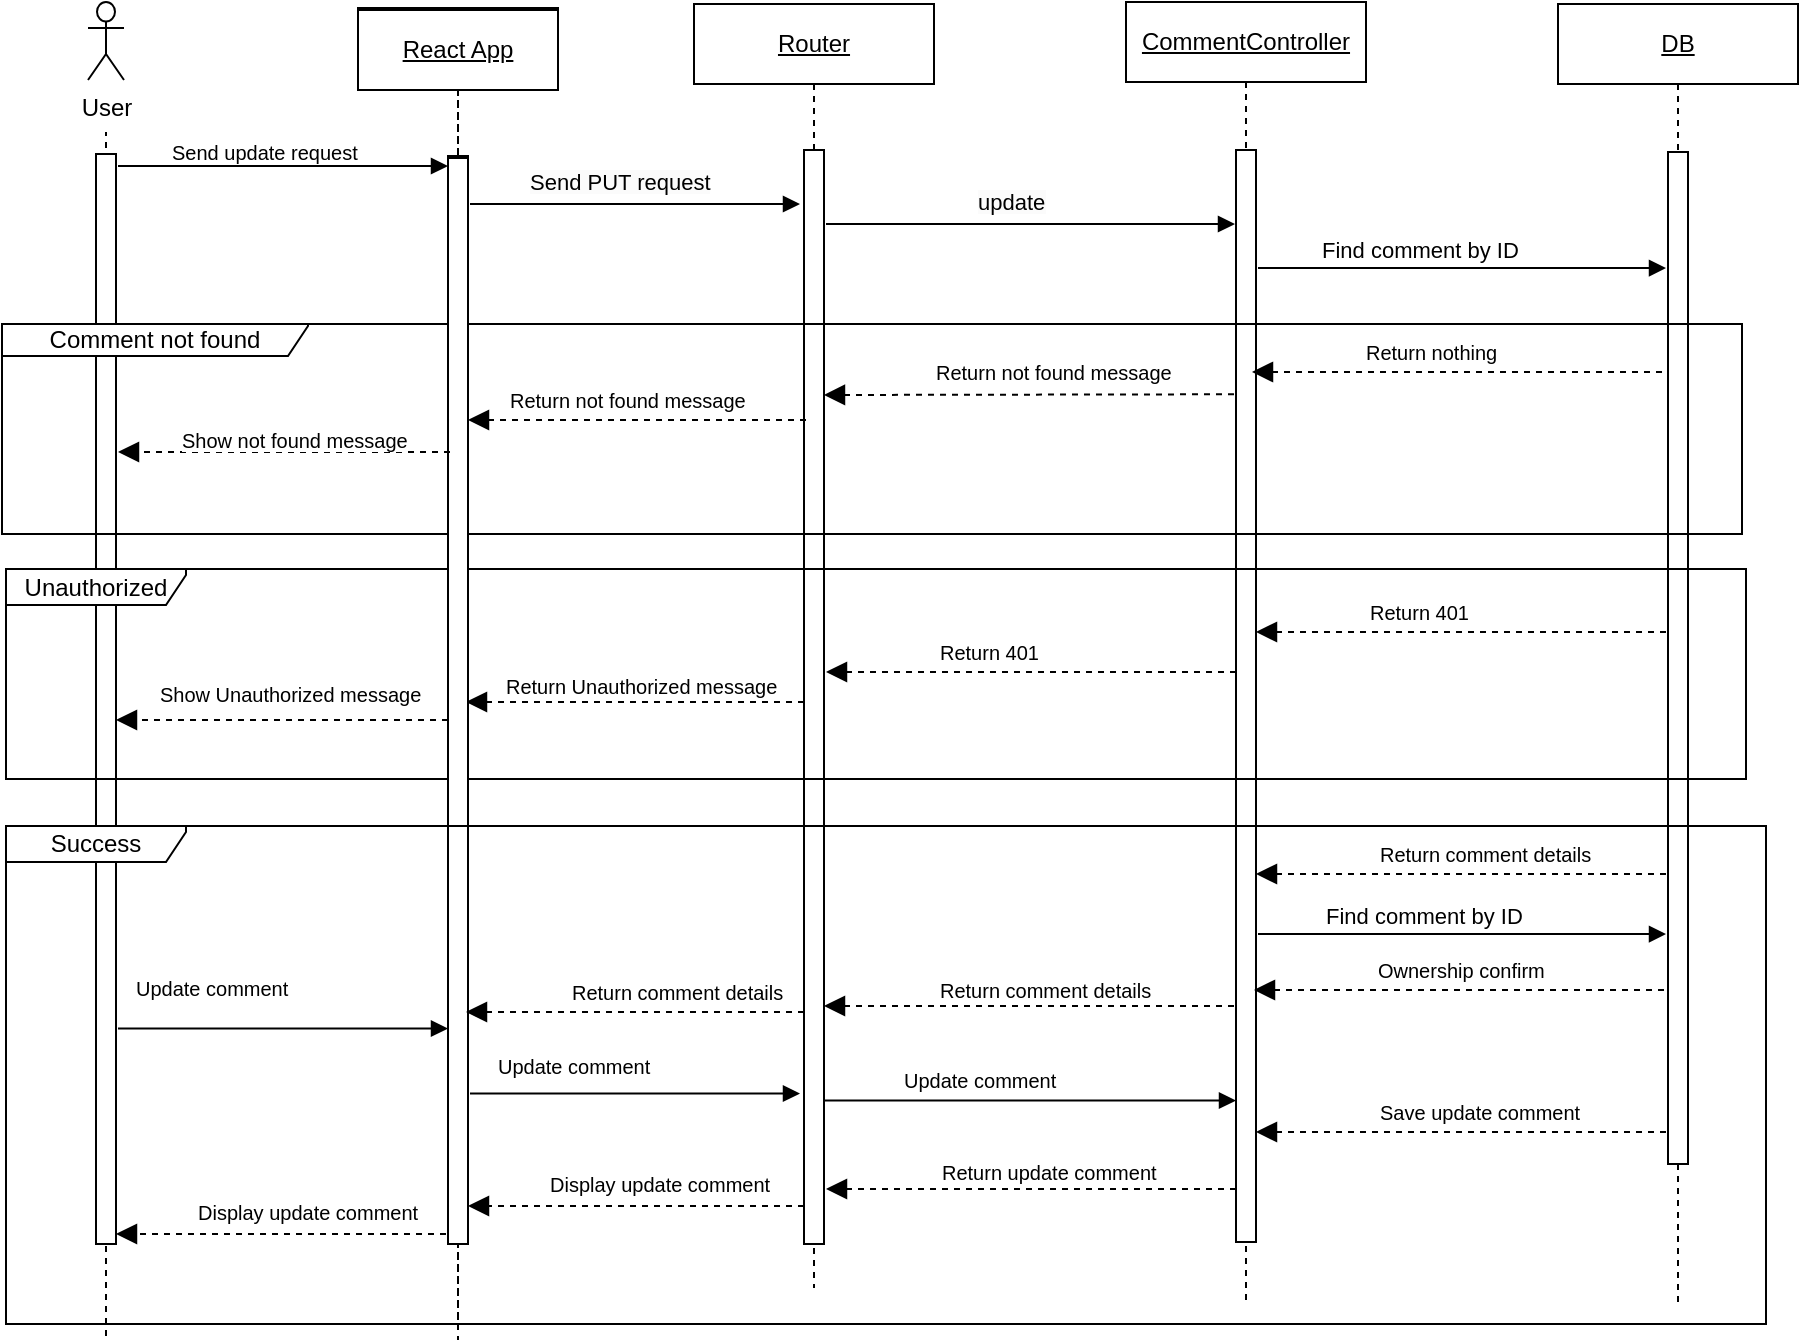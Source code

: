 <mxfile version="24.6.4" type="device">
  <diagram name="Page-1" id="2YBvvXClWsGukQMizWep">
    <mxGraphModel dx="1941" dy="688" grid="1" gridSize="10" guides="1" tooltips="1" connect="1" arrows="1" fold="1" page="1" pageScale="1" pageWidth="850" pageHeight="1100" math="0" shadow="0">
      <root>
        <mxCell id="0" />
        <mxCell id="1" parent="0" />
        <mxCell id="a_od3oIlMT-gAfjc796Y-1" value="" style="group" vertex="1" connectable="0" parent="1">
          <mxGeometry x="-599" y="49" width="18" height="474" as="geometry" />
        </mxCell>
        <mxCell id="a_od3oIlMT-gAfjc796Y-2" value="" style="endArrow=none;dashed=1;html=1;rounded=0;" edge="1" parent="a_od3oIlMT-gAfjc796Y-1">
          <mxGeometry width="50" height="50" relative="1" as="geometry">
            <mxPoint x="9" y="667" as="sourcePoint" />
            <mxPoint x="9" y="65" as="targetPoint" />
          </mxGeometry>
        </mxCell>
        <mxCell id="a_od3oIlMT-gAfjc796Y-3" value="User" style="shape=umlActor;verticalLabelPosition=bottom;verticalAlign=top;html=1;outlineConnect=0;" vertex="1" parent="a_od3oIlMT-gAfjc796Y-1">
          <mxGeometry width="18" height="39" as="geometry" />
        </mxCell>
        <mxCell id="rkL_ggENawP8vmdbbOm3-4" value="CommentController" style="shape=umlLifeline;perimeter=lifelinePerimeter;whiteSpace=wrap;html=1;container=0;dropTarget=0;collapsible=0;recursiveResize=0;outlineConnect=0;portConstraint=eastwest;newEdgeStyle={&quot;edgeStyle&quot;:&quot;elbowEdgeStyle&quot;,&quot;elbow&quot;:&quot;vertical&quot;,&quot;curved&quot;:0,&quot;rounded&quot;:0};fontStyle=4" parent="1" vertex="1">
          <mxGeometry x="-80" y="49" width="120" height="651" as="geometry" />
        </mxCell>
        <mxCell id="rkL_ggENawP8vmdbbOm3-5" value="" style="html=1;points=[];perimeter=orthogonalPerimeter;outlineConnect=0;targetShapes=umlLifeline;portConstraint=eastwest;newEdgeStyle={&quot;edgeStyle&quot;:&quot;elbowEdgeStyle&quot;,&quot;elbow&quot;:&quot;vertical&quot;,&quot;curved&quot;:0,&quot;rounded&quot;:0};fontStyle=4" parent="rkL_ggENawP8vmdbbOm3-4" vertex="1">
          <mxGeometry x="55" y="74" width="10" height="546" as="geometry" />
        </mxCell>
        <mxCell id="rkL_ggENawP8vmdbbOm3-6" value="Router" style="shape=umlLifeline;perimeter=lifelinePerimeter;whiteSpace=wrap;html=1;container=0;dropTarget=0;collapsible=0;recursiveResize=0;outlineConnect=0;portConstraint=eastwest;newEdgeStyle={&quot;edgeStyle&quot;:&quot;elbowEdgeStyle&quot;,&quot;elbow&quot;:&quot;vertical&quot;,&quot;curved&quot;:0,&quot;rounded&quot;:0};fontStyle=4;size=40;" parent="1" vertex="1">
          <mxGeometry x="-296" y="50" width="120" height="642" as="geometry" />
        </mxCell>
        <mxCell id="rkL_ggENawP8vmdbbOm3-7" value="" style="html=1;points=[];perimeter=orthogonalPerimeter;outlineConnect=0;targetShapes=umlLifeline;portConstraint=eastwest;newEdgeStyle={&quot;edgeStyle&quot;:&quot;elbowEdgeStyle&quot;,&quot;elbow&quot;:&quot;vertical&quot;,&quot;curved&quot;:0,&quot;rounded&quot;:0};fontStyle=4" parent="rkL_ggENawP8vmdbbOm3-6" vertex="1">
          <mxGeometry x="55" y="73" width="10" height="547" as="geometry" />
        </mxCell>
        <mxCell id="rkL_ggENawP8vmdbbOm3-8" value="DB" style="shape=umlLifeline;perimeter=lifelinePerimeter;whiteSpace=wrap;html=1;container=0;dropTarget=0;collapsible=0;recursiveResize=0;outlineConnect=0;portConstraint=eastwest;newEdgeStyle={&quot;edgeStyle&quot;:&quot;elbowEdgeStyle&quot;,&quot;elbow&quot;:&quot;vertical&quot;,&quot;curved&quot;:0,&quot;rounded&quot;:0};fontStyle=4" parent="1" vertex="1">
          <mxGeometry x="136" y="50" width="120" height="650" as="geometry" />
        </mxCell>
        <mxCell id="rkL_ggENawP8vmdbbOm3-9" value="" style="html=1;points=[];perimeter=orthogonalPerimeter;outlineConnect=0;targetShapes=umlLifeline;portConstraint=eastwest;newEdgeStyle={&quot;edgeStyle&quot;:&quot;elbowEdgeStyle&quot;,&quot;elbow&quot;:&quot;vertical&quot;,&quot;curved&quot;:0,&quot;rounded&quot;:0};fontStyle=4" parent="rkL_ggENawP8vmdbbOm3-8" vertex="1">
          <mxGeometry x="55" y="74" width="10" height="506" as="geometry" />
        </mxCell>
        <mxCell id="rkL_ggENawP8vmdbbOm3-10" value="React App" style="shape=umlLifeline;perimeter=lifelinePerimeter;whiteSpace=wrap;html=1;container=0;dropTarget=0;collapsible=0;recursiveResize=0;outlineConnect=0;portConstraint=eastwest;newEdgeStyle={&quot;edgeStyle&quot;:&quot;elbowEdgeStyle&quot;,&quot;elbow&quot;:&quot;vertical&quot;,&quot;curved&quot;:0,&quot;rounded&quot;:0};fontStyle=4;size=40;" parent="1" vertex="1">
          <mxGeometry x="-464" y="52" width="100" height="666" as="geometry" />
        </mxCell>
        <mxCell id="rkL_ggENawP8vmdbbOm3-11" value="&lt;span style=&quot;color: rgba(0, 0, 0, 0); font-family: monospace; font-size: 0px; text-align: start;&quot;&gt;%3CmxGraphModel%3E%3Croot%3E%3CmxCell%20id%3D%220%22%2F%3E%3CmxCell%20id%3D%221%22%20parent%3D%220%22%2F%3E%3CmxCell%20id%3D%222%22%20value%3D%22%22%20style%3D%22html%3D1%3Bpoints%3D%5B%5D%3Bperimeter%3DorthogonalPerimeter%3BoutlineConnect%3D0%3BtargetShapes%3DumlLifeline%3BportConstraint%3Deastwest%3BnewEdgeStyle%3D%7B%26quot%3BedgeStyle%26quot%3B%3A%26quot%3BelbowEdgeStyle%26quot%3B%2C%26quot%3Belbow%26quot%3B%3A%26quot%3Bvertical%26quot%3B%2C%26quot%3Bcurved%26quot%3B%3A0%2C%26quot%3Brounded%26quot%3B%3A0%7D%3BfontStyle%3D4%3Bcontainer%3D0%3B%22%20vertex%3D%221%22%20parent%3D%221%22%3E%3CmxGeometry%20x%3D%22-419%22%20y%3D%22123%22%20width%3D%2210%22%20height%3D%22356%22%20as%3D%22geometry%22%2F%3E%3C%2FmxCell%3E%3CmxCell%20id%3D%223%22%20value%3D%22%22%20style%3D%22html%3D1%3BverticalAlign%3Dbottom%3BendArrow%3Dblock%3Bdashed%3D1%3BendSize%3D8%3BedgeStyle%3DelbowEdgeStyle%3Belbow%3Dvertical%3Bcurved%3D0%3Brounded%3D0%3BendFill%3D1%3BfontStyle%3D4%3B%22%20edge%3D%221%22%20target%3D%222%22%20parent%3D%221%22%3E%3CmxGeometry%20x%3D%22-0.095%22%20relative%3D%221%22%20as%3D%22geometry%22%3E%3CmxPoint%20x%3D%22-445%22%20y%3D%22254.27%22%20as%3D%22targetPoint%22%2F%3E%3CArray%20as%3D%22points%22%2F%3E%3CmxPoint%20x%3D%22-240%22%20y%3D%22254%22%20as%3D%22sourcePoint%22%2F%3E%3CmxPoint%20as%3D%22offset%22%2F%3E%3C%2FmxGeometry%3E%3C%2FmxCell%3E%3C%2Froot%3E%3C%2FmxGraphModel%3E&lt;/span&gt;" style="html=1;points=[];perimeter=orthogonalPerimeter;outlineConnect=0;targetShapes=umlLifeline;portConstraint=eastwest;newEdgeStyle={&quot;edgeStyle&quot;:&quot;elbowEdgeStyle&quot;,&quot;elbow&quot;:&quot;vertical&quot;,&quot;curved&quot;:0,&quot;rounded&quot;:0};fontStyle=4;container=0;" parent="1" vertex="1">
          <mxGeometry x="-419" y="126" width="10" height="356" as="geometry" />
        </mxCell>
        <mxCell id="rkL_ggENawP8vmdbbOm3-12" value="" style="html=1;verticalAlign=bottom;endArrow=block;edgeStyle=elbowEdgeStyle;elbow=horizontal;curved=0;rounded=0;fontStyle=4" parent="1" edge="1">
          <mxGeometry relative="1" as="geometry">
            <mxPoint x="-584" y="131" as="sourcePoint" />
            <Array as="points">
              <mxPoint x="-471.5" y="131" />
            </Array>
            <mxPoint x="-419" y="131" as="targetPoint" />
            <mxPoint as="offset" />
          </mxGeometry>
        </mxCell>
        <mxCell id="rkL_ggENawP8vmdbbOm3-13" value="" style="html=1;points=[];perimeter=orthogonalPerimeter;outlineConnect=0;targetShapes=umlLifeline;portConstraint=eastwest;newEdgeStyle={&quot;edgeStyle&quot;:&quot;elbowEdgeStyle&quot;,&quot;elbow&quot;:&quot;vertical&quot;,&quot;curved&quot;:0,&quot;rounded&quot;:0};fontStyle=4;container=0;" parent="1" vertex="1">
          <mxGeometry x="-595" y="125" width="10" height="545" as="geometry" />
        </mxCell>
        <mxCell id="rkL_ggENawP8vmdbbOm3-14" value="&lt;span style=&quot;color: rgb(0, 0, 0); font-family: Helvetica; font-size: 10px; font-style: normal; font-variant-ligatures: normal; font-variant-caps: normal; font-weight: 400; letter-spacing: normal; orphans: 2; text-align: center; text-indent: 0px; text-transform: none; widows: 2; word-spacing: 0px; -webkit-text-stroke-width: 0px; white-space: nowrap; background-color: rgb(255, 255, 255); text-decoration-thickness: initial; text-decoration-style: initial; text-decoration-color: initial; display: inline !important; float: none;&quot;&gt;Send update request&lt;/span&gt;" style="text;whiteSpace=wrap;html=1;" parent="1" vertex="1">
          <mxGeometry x="-559" y="110" width="150" height="40" as="geometry" />
        </mxCell>
        <mxCell id="rkL_ggENawP8vmdbbOm3-15" value="" style="group" parent="1" vertex="1" connectable="0">
          <mxGeometry x="-408" y="125" width="165" height="40" as="geometry" />
        </mxCell>
        <mxCell id="rkL_ggENawP8vmdbbOm3-16" value="" style="html=1;verticalAlign=bottom;endArrow=block;edgeStyle=elbowEdgeStyle;elbow=horizontal;curved=0;rounded=0;fontStyle=4" parent="rkL_ggENawP8vmdbbOm3-15" edge="1">
          <mxGeometry relative="1" as="geometry">
            <mxPoint y="25" as="sourcePoint" />
            <Array as="points">
              <mxPoint x="154" y="27" />
            </Array>
            <mxPoint x="165" y="25" as="targetPoint" />
            <mxPoint as="offset" />
          </mxGeometry>
        </mxCell>
        <mxCell id="rkL_ggENawP8vmdbbOm3-17" value="&lt;span style=&quot;color: rgb(0, 0, 0); font-family: Helvetica; font-size: 11px; font-style: normal; font-variant-ligatures: normal; font-variant-caps: normal; font-weight: 400; letter-spacing: normal; orphans: 2; text-align: left; text-indent: 0px; text-transform: none; widows: 2; word-spacing: 0px; -webkit-text-stroke-width: 0px; white-space: normal; background-color: rgb(251, 251, 251); text-decoration-thickness: initial; text-decoration-style: initial; text-decoration-color: initial; display: inline !important; float: none;&quot;&gt;Send PUT request&lt;/span&gt;" style="text;whiteSpace=wrap;html=1;" parent="rkL_ggENawP8vmdbbOm3-15" vertex="1">
          <mxGeometry x="28" width="130" height="40" as="geometry" />
        </mxCell>
        <mxCell id="rkL_ggENawP8vmdbbOm3-18" value="" style="group" parent="1" vertex="1" connectable="0">
          <mxGeometry x="-230" y="135" width="165" height="40" as="geometry" />
        </mxCell>
        <mxCell id="rkL_ggENawP8vmdbbOm3-19" value="" style="html=1;verticalAlign=bottom;endArrow=block;edgeStyle=elbowEdgeStyle;elbow=horizontal;curved=0;rounded=0;fontStyle=4" parent="rkL_ggENawP8vmdbbOm3-18" edge="1">
          <mxGeometry relative="1" as="geometry">
            <mxPoint y="25" as="sourcePoint" />
            <Array as="points">
              <mxPoint x="149" y="27" />
            </Array>
            <mxPoint x="204.5" y="25" as="targetPoint" />
            <mxPoint as="offset" />
          </mxGeometry>
        </mxCell>
        <mxCell id="rkL_ggENawP8vmdbbOm3-20" value="&lt;span style=&quot;color: rgb(0, 0, 0); font-family: Helvetica; font-size: 11px; font-style: normal; font-variant-ligatures: normal; font-variant-caps: normal; font-weight: 400; letter-spacing: normal; orphans: 2; text-align: left; text-indent: 0px; text-transform: none; widows: 2; word-spacing: 0px; -webkit-text-stroke-width: 0px; white-space: normal; background-color: rgb(251, 251, 251); text-decoration-thickness: initial; text-decoration-style: initial; text-decoration-color: initial; display: inline !important; float: none;&quot;&gt;update&lt;/span&gt;" style="text;whiteSpace=wrap;html=1;" parent="rkL_ggENawP8vmdbbOm3-18" vertex="1">
          <mxGeometry x="74" width="32" height="40" as="geometry" />
        </mxCell>
        <mxCell id="rkL_ggENawP8vmdbbOm3-21" value="" style="html=1;verticalAlign=bottom;endArrow=block;edgeStyle=elbowEdgeStyle;elbow=horizontal;curved=0;rounded=0;fontStyle=4;entryX=0.5;entryY=0.093;entryDx=0;entryDy=0;entryPerimeter=0;" parent="1" edge="1">
          <mxGeometry relative="1" as="geometry">
            <mxPoint x="-14" y="182" as="sourcePoint" />
            <Array as="points">
              <mxPoint x="134" y="184" />
            </Array>
            <mxPoint x="190" y="182.014" as="targetPoint" />
            <mxPoint as="offset" />
          </mxGeometry>
        </mxCell>
        <mxCell id="rkL_ggENawP8vmdbbOm3-22" value="Find comment by ID" style="text;whiteSpace=wrap;html=1;fontSize=11;" parent="1" vertex="1">
          <mxGeometry x="16" y="160" width="152" height="40" as="geometry" />
        </mxCell>
        <mxCell id="rkL_ggENawP8vmdbbOm3-23" value="" style="group" parent="1" vertex="1" connectable="0">
          <mxGeometry x="-17" y="210.004" width="176.005" height="36" as="geometry" />
        </mxCell>
        <mxCell id="rkL_ggENawP8vmdbbOm3-24" value="" style="html=1;verticalAlign=bottom;endArrow=block;dashed=1;endSize=8;edgeStyle=elbowEdgeStyle;elbow=vertical;curved=0;rounded=0;endFill=1;fontStyle=4;" parent="rkL_ggENawP8vmdbbOm3-23" edge="1">
          <mxGeometry x="-0.095" relative="1" as="geometry">
            <mxPoint y="24.266" as="targetPoint" />
            <Array as="points" />
            <mxPoint x="205" y="23.996" as="sourcePoint" />
            <mxPoint as="offset" />
          </mxGeometry>
        </mxCell>
        <mxCell id="rkL_ggENawP8vmdbbOm3-25" value="&lt;span style=&quot;color: rgb(0, 0, 0); font-family: Helvetica; font-size: 10px; font-style: normal; font-variant-ligatures: normal; font-variant-caps: normal; font-weight: 400; letter-spacing: normal; orphans: 2; text-align: center; text-indent: 0px; text-transform: none; widows: 2; word-spacing: 0px; -webkit-text-stroke-width: 0px; white-space: nowrap; background-color: rgb(255, 255, 255); text-decoration-thickness: initial; text-decoration-style: initial; text-decoration-color: initial; display: inline !important; float: none;&quot;&gt;Return nothing&lt;/span&gt;" style="text;whiteSpace=wrap;html=1;container=0;" parent="rkL_ggENawP8vmdbbOm3-23" vertex="1">
          <mxGeometry x="55.005" width="121" height="36" as="geometry" />
        </mxCell>
        <mxCell id="rkL_ggENawP8vmdbbOm3-26" value="&lt;font style=&quot;font-size: 12px;&quot;&gt;Comment not found&lt;/font&gt;" style="shape=umlFrame;whiteSpace=wrap;html=1;pointerEvents=0;width=153;height=16;" parent="1" vertex="1">
          <mxGeometry x="-642" y="210" width="870" height="105" as="geometry" />
        </mxCell>
        <mxCell id="rkL_ggENawP8vmdbbOm3-27" value="&lt;span style=&quot;color: rgb(0, 0, 0); font-family: Helvetica; font-size: 10px; font-style: normal; font-variant-ligatures: normal; font-variant-caps: normal; font-weight: 400; letter-spacing: normal; orphans: 2; text-align: center; text-indent: 0px; text-transform: none; widows: 2; word-spacing: 0px; -webkit-text-stroke-width: 0px; white-space: nowrap; background-color: rgb(255, 255, 255); text-decoration-thickness: initial; text-decoration-style: initial; text-decoration-color: initial; display: inline !important; float: none;&quot;&gt;Return not found message&lt;/span&gt;" style="text;whiteSpace=wrap;html=1;container=0;" parent="1" vertex="1">
          <mxGeometry x="-176.995" y="220.004" width="121" height="36" as="geometry" />
        </mxCell>
        <mxCell id="rkL_ggENawP8vmdbbOm3-28" value="" style="html=1;verticalAlign=bottom;endArrow=block;dashed=1;endSize=8;edgeStyle=elbowEdgeStyle;elbow=vertical;curved=0;rounded=0;endFill=1;fontStyle=4;" parent="1" edge="1">
          <mxGeometry x="-0.095" relative="1" as="geometry">
            <mxPoint x="-231" y="245.41" as="targetPoint" />
            <Array as="points" />
            <mxPoint x="-26" y="245.14" as="sourcePoint" />
            <mxPoint as="offset" />
          </mxGeometry>
        </mxCell>
        <mxCell id="rkL_ggENawP8vmdbbOm3-29" value="&lt;font style=&quot;font-size: 12px;&quot;&gt;Unauthorized&lt;/font&gt;" style="shape=umlFrame;whiteSpace=wrap;html=1;pointerEvents=0;width=90;height=18;" parent="1" vertex="1">
          <mxGeometry x="-640" y="332.5" width="870" height="105" as="geometry" />
        </mxCell>
        <mxCell id="rkL_ggENawP8vmdbbOm3-30" value="" style="group" parent="1" vertex="1" connectable="0">
          <mxGeometry x="-15" y="340.004" width="176.005" height="36" as="geometry" />
        </mxCell>
        <mxCell id="rkL_ggENawP8vmdbbOm3-31" value="" style="html=1;verticalAlign=bottom;endArrow=block;dashed=1;endSize=8;edgeStyle=elbowEdgeStyle;elbow=vertical;curved=0;rounded=0;endFill=1;fontStyle=4;" parent="rkL_ggENawP8vmdbbOm3-30" edge="1">
          <mxGeometry x="-0.095" relative="1" as="geometry">
            <mxPoint y="24.266" as="targetPoint" />
            <Array as="points" />
            <mxPoint x="205" y="23.996" as="sourcePoint" />
            <mxPoint as="offset" />
          </mxGeometry>
        </mxCell>
        <mxCell id="rkL_ggENawP8vmdbbOm3-32" value="&lt;span style=&quot;color: rgb(0, 0, 0); font-family: Helvetica; font-size: 10px; font-style: normal; font-variant-ligatures: normal; font-variant-caps: normal; font-weight: 400; letter-spacing: normal; orphans: 2; text-align: center; text-indent: 0px; text-transform: none; widows: 2; word-spacing: 0px; -webkit-text-stroke-width: 0px; white-space: nowrap; background-color: rgb(255, 255, 255); text-decoration-thickness: initial; text-decoration-style: initial; text-decoration-color: initial; display: inline !important; float: none;&quot;&gt;Return 401&lt;/span&gt;" style="text;whiteSpace=wrap;html=1;container=0;" parent="rkL_ggENawP8vmdbbOm3-30" vertex="1">
          <mxGeometry x="55.005" width="121" height="36" as="geometry" />
        </mxCell>
        <mxCell id="rkL_ggENawP8vmdbbOm3-33" value="" style="group" parent="1" vertex="1" connectable="0">
          <mxGeometry x="-230" y="360.004" width="176.005" height="36" as="geometry" />
        </mxCell>
        <mxCell id="rkL_ggENawP8vmdbbOm3-34" value="" style="html=1;verticalAlign=bottom;endArrow=block;dashed=1;endSize=8;edgeStyle=elbowEdgeStyle;elbow=vertical;curved=0;rounded=0;endFill=1;fontStyle=4;" parent="rkL_ggENawP8vmdbbOm3-33" edge="1">
          <mxGeometry x="-0.095" relative="1" as="geometry">
            <mxPoint y="24.266" as="targetPoint" />
            <Array as="points" />
            <mxPoint x="205" y="23.996" as="sourcePoint" />
            <mxPoint as="offset" />
          </mxGeometry>
        </mxCell>
        <mxCell id="rkL_ggENawP8vmdbbOm3-35" value="&lt;span style=&quot;color: rgb(0, 0, 0); font-family: Helvetica; font-size: 10px; font-style: normal; font-variant-ligatures: normal; font-variant-caps: normal; font-weight: 400; letter-spacing: normal; orphans: 2; text-align: center; text-indent: 0px; text-transform: none; widows: 2; word-spacing: 0px; -webkit-text-stroke-width: 0px; white-space: nowrap; background-color: rgb(255, 255, 255); text-decoration-thickness: initial; text-decoration-style: initial; text-decoration-color: initial; display: inline !important; float: none;&quot;&gt;Return 401&lt;/span&gt;" style="text;whiteSpace=wrap;html=1;container=0;" parent="rkL_ggENawP8vmdbbOm3-33" vertex="1">
          <mxGeometry x="55.005" width="121" height="36" as="geometry" />
        </mxCell>
        <mxCell id="rkL_ggENawP8vmdbbOm3-36" value="" style="html=1;verticalAlign=bottom;endArrow=block;dashed=1;endSize=8;edgeStyle=elbowEdgeStyle;elbow=vertical;curved=0;rounded=0;endFill=1;fontStyle=4;" parent="1" edge="1">
          <mxGeometry x="-0.095" relative="1" as="geometry">
            <mxPoint x="-410" y="399" as="targetPoint" />
            <Array as="points" />
            <mxPoint x="-241" y="399" as="sourcePoint" />
            <mxPoint as="offset" />
          </mxGeometry>
        </mxCell>
        <mxCell id="rkL_ggENawP8vmdbbOm3-37" value="" style="html=1;verticalAlign=bottom;endArrow=block;dashed=1;endSize=8;edgeStyle=elbowEdgeStyle;elbow=vertical;curved=0;rounded=0;endFill=1;fontStyle=4;exitX=1;exitY=0.75;exitDx=0;exitDy=0;" parent="1" source="rkL_ggENawP8vmdbbOm3-50" target="rkL_ggENawP8vmdbbOm3-13" edge="1">
          <mxGeometry x="-0.095" relative="1" as="geometry">
            <mxPoint x="-584" y="404.27" as="targetPoint" />
            <Array as="points" />
            <mxPoint x="-528.995" y="404.5" as="sourcePoint" />
            <mxPoint as="offset" />
          </mxGeometry>
        </mxCell>
        <mxCell id="rkL_ggENawP8vmdbbOm3-41" value="React App" style="shape=umlLifeline;perimeter=lifelinePerimeter;whiteSpace=wrap;html=1;container=0;dropTarget=0;collapsible=0;recursiveResize=0;outlineConnect=0;portConstraint=eastwest;newEdgeStyle={&quot;edgeStyle&quot;:&quot;elbowEdgeStyle&quot;,&quot;elbow&quot;:&quot;vertical&quot;,&quot;curved&quot;:0,&quot;rounded&quot;:0};fontStyle=4;size=40;" parent="1" vertex="1">
          <mxGeometry x="-464" y="53" width="100" height="657" as="geometry" />
        </mxCell>
        <mxCell id="rkL_ggENawP8vmdbbOm3-42" value="" style="html=1;points=[];perimeter=orthogonalPerimeter;outlineConnect=0;targetShapes=umlLifeline;portConstraint=eastwest;newEdgeStyle={&quot;edgeStyle&quot;:&quot;elbowEdgeStyle&quot;,&quot;elbow&quot;:&quot;vertical&quot;,&quot;curved&quot;:0,&quot;rounded&quot;:0};fontStyle=4;container=0;" parent="1" vertex="1">
          <mxGeometry x="-419" y="127" width="10" height="543" as="geometry" />
        </mxCell>
        <mxCell id="rkL_ggENawP8vmdbbOm3-44" value="" style="html=1;verticalAlign=bottom;endArrow=block;dashed=1;endSize=8;edgeStyle=elbowEdgeStyle;elbow=vertical;curved=0;rounded=0;endFill=1;fontStyle=4;" parent="1" target="rkL_ggENawP8vmdbbOm3-42" edge="1">
          <mxGeometry x="-0.095" relative="1" as="geometry">
            <mxPoint x="-445" y="258.27" as="targetPoint" />
            <Array as="points" />
            <mxPoint x="-240" y="258" as="sourcePoint" />
            <mxPoint as="offset" />
          </mxGeometry>
        </mxCell>
        <mxCell id="rkL_ggENawP8vmdbbOm3-45" value="&lt;span style=&quot;font-size: 10px; text-align: center; text-wrap: nowrap; background-color: rgb(255, 255, 255);&quot;&gt;Return not found message&lt;/span&gt;" style="text;whiteSpace=wrap;html=1;container=0;" parent="1" vertex="1">
          <mxGeometry x="-389.995" y="234.004" width="121" height="36" as="geometry" />
        </mxCell>
        <mxCell id="rkL_ggENawP8vmdbbOm3-46" value="" style="html=1;verticalAlign=bottom;endArrow=block;dashed=1;endSize=8;edgeStyle=elbowEdgeStyle;elbow=vertical;curved=0;rounded=0;endFill=1;fontStyle=4;" parent="1" edge="1">
          <mxGeometry x="-0.095" relative="1" as="geometry">
            <mxPoint x="-584" y="274" as="targetPoint" />
            <Array as="points" />
            <mxPoint x="-418" y="274" as="sourcePoint" />
            <mxPoint as="offset" />
          </mxGeometry>
        </mxCell>
        <mxCell id="rkL_ggENawP8vmdbbOm3-47" value="&lt;span style=&quot;color: rgb(0, 0, 0); font-family: Helvetica; font-size: 10px; font-style: normal; font-variant-ligatures: normal; font-variant-caps: normal; font-weight: 400; letter-spacing: normal; orphans: 2; text-align: center; text-indent: 0px; text-transform: none; widows: 2; word-spacing: 0px; -webkit-text-stroke-width: 0px; white-space: nowrap; background-color: rgb(255, 255, 255); text-decoration-thickness: initial; text-decoration-style: initial; text-decoration-color: initial; display: inline !important; float: none;&quot;&gt;Show not found message&lt;/span&gt;" style="text;whiteSpace=wrap;html=1;" parent="1" vertex="1">
          <mxGeometry x="-554" y="254" width="150" height="40" as="geometry" />
        </mxCell>
        <mxCell id="rkL_ggENawP8vmdbbOm3-48" value="&lt;span style=&quot;color: rgb(0, 0, 0); font-family: Helvetica; font-size: 10px; font-style: normal; font-variant-ligatures: normal; font-variant-caps: normal; font-weight: 400; letter-spacing: normal; orphans: 2; text-align: center; text-indent: 0px; text-transform: none; widows: 2; word-spacing: 0px; -webkit-text-stroke-width: 0px; white-space: nowrap; background-color: rgb(255, 255, 255); text-decoration-thickness: initial; text-decoration-style: initial; text-decoration-color: initial; display: inline !important; float: none;&quot;&gt;Return Unauthorized message&lt;/span&gt;" style="text;whiteSpace=wrap;html=1;" parent="1" vertex="1">
          <mxGeometry x="-392" y="377" width="80" height="40" as="geometry" />
        </mxCell>
        <mxCell id="rkL_ggENawP8vmdbbOm3-49" value="" style="group" parent="1" vertex="1" connectable="0">
          <mxGeometry x="-595" y="381.004" width="176.005" height="36" as="geometry" />
        </mxCell>
        <mxCell id="rkL_ggENawP8vmdbbOm3-50" value="&lt;span style=&quot;color: rgb(0, 0, 0); font-family: Helvetica; font-size: 10px; font-style: normal; font-variant-ligatures: normal; font-variant-caps: normal; font-weight: 400; letter-spacing: normal; orphans: 2; text-align: center; text-indent: 0px; text-transform: none; widows: 2; word-spacing: 0px; -webkit-text-stroke-width: 0px; white-space: nowrap; background-color: rgb(255, 255, 255); text-decoration-thickness: initial; text-decoration-style: initial; text-decoration-color: initial; display: inline !important; float: none;&quot;&gt;Show&amp;nbsp;&lt;/span&gt;&lt;span style=&quot;font-size: 10px; text-align: center; text-wrap: nowrap; background-color: rgb(255, 255, 255);&quot;&gt;Unauthorized message&lt;/span&gt;" style="text;whiteSpace=wrap;html=1;container=0;" parent="rkL_ggENawP8vmdbbOm3-49" vertex="1">
          <mxGeometry x="30" width="146" height="36" as="geometry" />
        </mxCell>
        <mxCell id="rkL_ggENawP8vmdbbOm3-51" value="Success" style="shape=umlFrame;whiteSpace=wrap;html=1;pointerEvents=0;width=90;height=18;" parent="1" vertex="1">
          <mxGeometry x="-640" y="461" width="880" height="249" as="geometry" />
        </mxCell>
        <mxCell id="rkL_ggENawP8vmdbbOm3-52" value="" style="group" parent="1" vertex="1" connectable="0">
          <mxGeometry x="-10" y="461.004" width="188" height="36" as="geometry" />
        </mxCell>
        <mxCell id="rkL_ggENawP8vmdbbOm3-53" value="" style="html=1;verticalAlign=bottom;endArrow=block;dashed=1;endSize=8;edgeStyle=elbowEdgeStyle;elbow=vertical;curved=0;rounded=0;endFill=1;fontStyle=4;" parent="rkL_ggENawP8vmdbbOm3-52" edge="1">
          <mxGeometry x="-0.095" relative="1" as="geometry">
            <mxPoint x="-5" y="24.266" as="targetPoint" />
            <Array as="points" />
            <mxPoint x="200" y="23.996" as="sourcePoint" />
            <mxPoint as="offset" />
          </mxGeometry>
        </mxCell>
        <mxCell id="rkL_ggENawP8vmdbbOm3-54" value="&lt;span style=&quot;font-size: 10px; text-align: center; text-wrap: nowrap; background-color: rgb(255, 255, 255);&quot;&gt;Return comment details&lt;/span&gt;" style="text;whiteSpace=wrap;html=1;container=0;" parent="rkL_ggENawP8vmdbbOm3-52" vertex="1">
          <mxGeometry x="55.005" width="121" height="36" as="geometry" />
        </mxCell>
        <mxCell id="rkL_ggENawP8vmdbbOm3-55" value="" style="group" parent="1" vertex="1" connectable="0">
          <mxGeometry x="-410" y="529.75" width="163.5" height="36" as="geometry" />
        </mxCell>
        <mxCell id="rkL_ggENawP8vmdbbOm3-56" value="" style="html=1;verticalAlign=bottom;endArrow=block;dashed=1;endSize=8;edgeStyle=elbowEdgeStyle;elbow=vertical;curved=0;rounded=0;endFill=1;fontStyle=4;" parent="rkL_ggENawP8vmdbbOm3-55" source="rkL_ggENawP8vmdbbOm3-7" edge="1">
          <mxGeometry x="-0.095" relative="1" as="geometry">
            <mxPoint y="24.266" as="targetPoint" />
            <Array as="points" />
            <mxPoint x="190.435" y="23.996" as="sourcePoint" />
            <mxPoint as="offset" />
          </mxGeometry>
        </mxCell>
        <mxCell id="rkL_ggENawP8vmdbbOm3-57" value="&lt;span style=&quot;font-size: 10px; text-align: center; text-wrap: nowrap; background-color: rgb(255, 255, 255);&quot;&gt;Return comment details&lt;/span&gt;" style="text;whiteSpace=wrap;html=1;container=0;" parent="rkL_ggENawP8vmdbbOm3-55" vertex="1">
          <mxGeometry x="51.097" width="112.403" height="36" as="geometry" />
        </mxCell>
        <mxCell id="rkL_ggENawP8vmdbbOm3-73" value="" style="group" parent="1" vertex="1" connectable="0">
          <mxGeometry x="-584" y="529.75" width="165" height="32.5" as="geometry" />
        </mxCell>
        <mxCell id="rkL_ggENawP8vmdbbOm3-71" value="" style="html=1;verticalAlign=bottom;endArrow=block;edgeStyle=elbowEdgeStyle;elbow=horizontal;curved=0;rounded=0;fontStyle=4" parent="rkL_ggENawP8vmdbbOm3-73" edge="1">
          <mxGeometry relative="1" as="geometry">
            <mxPoint y="32.5" as="sourcePoint" />
            <Array as="points">
              <mxPoint x="112.5" y="32.5" />
            </Array>
            <mxPoint x="165" y="32.5" as="targetPoint" />
            <mxPoint as="offset" />
          </mxGeometry>
        </mxCell>
        <mxCell id="rkL_ggENawP8vmdbbOm3-40" value="&lt;div style=&quot;text-align: center; font-size: 10px;&quot;&gt;Update comment&lt;/div&gt;" style="text;whiteSpace=wrap;html=1;container=0;fontSize=10;" parent="rkL_ggENawP8vmdbbOm3-73" vertex="1">
          <mxGeometry x="7" width="153" height="27" as="geometry" />
        </mxCell>
        <mxCell id="rkL_ggENawP8vmdbbOm3-91" value="" style="group" parent="1" vertex="1" connectable="0">
          <mxGeometry x="-14" y="493" width="204" height="40" as="geometry" />
        </mxCell>
        <mxCell id="rkL_ggENawP8vmdbbOm3-89" value="" style="html=1;verticalAlign=bottom;endArrow=block;edgeStyle=elbowEdgeStyle;elbow=horizontal;curved=0;rounded=0;fontStyle=4;entryX=0.5;entryY=0.093;entryDx=0;entryDy=0;entryPerimeter=0;" parent="rkL_ggENawP8vmdbbOm3-91" edge="1">
          <mxGeometry relative="1" as="geometry">
            <mxPoint y="22" as="sourcePoint" />
            <Array as="points">
              <mxPoint x="148" y="24" />
            </Array>
            <mxPoint x="204" y="22.014" as="targetPoint" />
            <mxPoint as="offset" />
          </mxGeometry>
        </mxCell>
        <mxCell id="rkL_ggENawP8vmdbbOm3-90" value="Find comment by ID" style="text;whiteSpace=wrap;html=1;fontSize=11;" parent="rkL_ggENawP8vmdbbOm3-91" vertex="1">
          <mxGeometry x="32" width="152" height="40" as="geometry" />
        </mxCell>
        <mxCell id="rkL_ggENawP8vmdbbOm3-92" value="" style="group" parent="1" vertex="1" connectable="0">
          <mxGeometry x="-11" y="519.004" width="188" height="36" as="geometry" />
        </mxCell>
        <mxCell id="rkL_ggENawP8vmdbbOm3-93" value="" style="html=1;verticalAlign=bottom;endArrow=block;dashed=1;endSize=8;edgeStyle=elbowEdgeStyle;elbow=vertical;curved=0;rounded=0;endFill=1;fontStyle=4;" parent="rkL_ggENawP8vmdbbOm3-92" edge="1">
          <mxGeometry x="-0.095" relative="1" as="geometry">
            <mxPoint x="-5" y="24.266" as="targetPoint" />
            <Array as="points" />
            <mxPoint x="200" y="23.996" as="sourcePoint" />
            <mxPoint as="offset" />
          </mxGeometry>
        </mxCell>
        <mxCell id="rkL_ggENawP8vmdbbOm3-94" value="&lt;div style=&quot;text-align: center;&quot;&gt;&lt;span style=&quot;font-size: 10px; text-wrap: nowrap; background-color: rgb(255, 255, 255);&quot;&gt;Ownership confirm&lt;/span&gt;&lt;/div&gt;" style="text;whiteSpace=wrap;html=1;container=0;" parent="rkL_ggENawP8vmdbbOm3-92" vertex="1">
          <mxGeometry x="55.005" width="121" height="36" as="geometry" />
        </mxCell>
        <mxCell id="rkL_ggENawP8vmdbbOm3-96" value="" style="html=1;verticalAlign=bottom;endArrow=block;edgeStyle=elbowEdgeStyle;elbow=horizontal;curved=0;rounded=0;fontStyle=4" parent="1" edge="1">
          <mxGeometry relative="1" as="geometry">
            <mxPoint x="-408" y="594.75" as="sourcePoint" />
            <Array as="points">
              <mxPoint x="-295.5" y="594.75" />
            </Array>
            <mxPoint x="-243" y="594.75" as="targetPoint" />
            <mxPoint as="offset" />
          </mxGeometry>
        </mxCell>
        <mxCell id="rkL_ggENawP8vmdbbOm3-97" value="&lt;div style=&quot;text-align: center; font-size: 10px;&quot;&gt;Update comment&lt;/div&gt;" style="text;whiteSpace=wrap;html=1;container=0;fontSize=10;" parent="1" vertex="1">
          <mxGeometry x="-396" y="568.5" width="153" height="27" as="geometry" />
        </mxCell>
        <mxCell id="rkL_ggENawP8vmdbbOm3-98" value="" style="html=1;verticalAlign=bottom;endArrow=block;edgeStyle=elbowEdgeStyle;elbow=horizontal;curved=0;rounded=0;fontStyle=4" parent="1" target="rkL_ggENawP8vmdbbOm3-5" edge="1">
          <mxGeometry relative="1" as="geometry">
            <mxPoint x="-231" y="598.25" as="sourcePoint" />
            <Array as="points">
              <mxPoint x="-118.5" y="598.25" />
            </Array>
            <mxPoint x="-66" y="598.25" as="targetPoint" />
            <mxPoint as="offset" />
          </mxGeometry>
        </mxCell>
        <mxCell id="rkL_ggENawP8vmdbbOm3-99" value="&lt;div style=&quot;text-align: center; font-size: 10px;&quot;&gt;Update comment&lt;/div&gt;" style="text;whiteSpace=wrap;html=1;container=0;fontSize=10;" parent="1" vertex="1">
          <mxGeometry x="-193" y="576" width="153" height="27" as="geometry" />
        </mxCell>
        <mxCell id="rkL_ggENawP8vmdbbOm3-100" value="" style="group" parent="1" vertex="1" connectable="0">
          <mxGeometry x="-10" y="590.004" width="188" height="36" as="geometry" />
        </mxCell>
        <mxCell id="rkL_ggENawP8vmdbbOm3-101" value="" style="html=1;verticalAlign=bottom;endArrow=block;dashed=1;endSize=8;edgeStyle=elbowEdgeStyle;elbow=vertical;curved=0;rounded=0;endFill=1;fontStyle=4;" parent="rkL_ggENawP8vmdbbOm3-100" edge="1">
          <mxGeometry x="-0.095" relative="1" as="geometry">
            <mxPoint x="-5" y="24.266" as="targetPoint" />
            <Array as="points" />
            <mxPoint x="200" y="23.996" as="sourcePoint" />
            <mxPoint as="offset" />
          </mxGeometry>
        </mxCell>
        <mxCell id="rkL_ggENawP8vmdbbOm3-102" value="&lt;div style=&quot;text-align: center;&quot;&gt;&lt;span style=&quot;font-size: 10px; text-wrap: nowrap; background-color: rgb(255, 255, 255);&quot;&gt;Save update comment&lt;/span&gt;&lt;/div&gt;" style="text;whiteSpace=wrap;html=1;container=0;" parent="rkL_ggENawP8vmdbbOm3-100" vertex="1">
          <mxGeometry x="55.005" width="121" height="36" as="geometry" />
        </mxCell>
        <mxCell id="rkL_ggENawP8vmdbbOm3-39" value="" style="html=1;verticalAlign=bottom;endArrow=block;dashed=1;endSize=8;edgeStyle=elbowEdgeStyle;elbow=vertical;curved=0;rounded=0;endFill=1;fontStyle=4;" parent="1" edge="1">
          <mxGeometry x="-0.095" relative="1" as="geometry">
            <mxPoint x="-231" y="551.27" as="targetPoint" />
            <Array as="points" />
            <mxPoint x="-26" y="551" as="sourcePoint" />
            <mxPoint as="offset" />
          </mxGeometry>
        </mxCell>
        <mxCell id="rkL_ggENawP8vmdbbOm3-77" value="&lt;span style=&quot;color: rgb(0, 0, 0); font-family: Helvetica; font-size: 10px; font-style: normal; font-variant-ligatures: normal; font-variant-caps: normal; font-weight: 400; letter-spacing: normal; orphans: 2; text-align: center; text-indent: 0px; text-transform: none; widows: 2; word-spacing: 0px; -webkit-text-stroke-width: 0px; white-space: nowrap; background-color: rgb(255, 255, 255); text-decoration-thickness: initial; text-decoration-style: initial; text-decoration-color: initial; display: inline !important; float: none;&quot;&gt;Return comment details&lt;/span&gt;" style="text;whiteSpace=wrap;html=1;" parent="1" vertex="1">
          <mxGeometry x="-175" y="528.5" width="140" height="40" as="geometry" />
        </mxCell>
        <mxCell id="rkL_ggENawP8vmdbbOm3-106" value="" style="html=1;verticalAlign=bottom;endArrow=block;dashed=1;endSize=8;edgeStyle=elbowEdgeStyle;elbow=vertical;curved=0;rounded=0;endFill=1;fontStyle=4;" parent="1" edge="1">
          <mxGeometry x="-0.095" relative="1" as="geometry">
            <mxPoint x="-230" y="642.77" as="targetPoint" />
            <Array as="points" />
            <mxPoint x="-25" y="642.5" as="sourcePoint" />
            <mxPoint as="offset" />
          </mxGeometry>
        </mxCell>
        <mxCell id="rkL_ggENawP8vmdbbOm3-107" value="&lt;span style=&quot;font-size: 10px; text-align: center; text-wrap: nowrap; background-color: rgb(255, 255, 255);&quot;&gt;Return update comment&amp;nbsp;&lt;/span&gt;" style="text;whiteSpace=wrap;html=1;" parent="1" vertex="1">
          <mxGeometry x="-174" y="620" width="140" height="40" as="geometry" />
        </mxCell>
        <mxCell id="rkL_ggENawP8vmdbbOm3-114" value="" style="html=1;verticalAlign=bottom;endArrow=block;dashed=1;endSize=8;edgeStyle=elbowEdgeStyle;elbow=vertical;curved=0;rounded=0;endFill=1;fontStyle=4;" parent="1" source="rkL_ggENawP8vmdbbOm3-7" edge="1">
          <mxGeometry x="-0.095" relative="1" as="geometry">
            <mxPoint x="-409" y="651" as="targetPoint" />
            <Array as="points" />
            <mxPoint x="-246" y="651" as="sourcePoint" />
            <mxPoint as="offset" />
          </mxGeometry>
        </mxCell>
        <mxCell id="rkL_ggENawP8vmdbbOm3-118" value="&lt;span style=&quot;color: rgb(0, 0, 0); font-family: Helvetica; font-size: 10px; font-style: normal; font-variant-ligatures: normal; font-variant-caps: normal; font-weight: 400; letter-spacing: normal; orphans: 2; text-align: center; text-indent: 0px; text-transform: none; widows: 2; word-spacing: 0px; -webkit-text-stroke-width: 0px; white-space: nowrap; background-color: rgb(255, 255, 255); text-decoration-thickness: initial; text-decoration-style: initial; text-decoration-color: initial; display: inline !important; float: none;&quot;&gt;Display update comment&amp;nbsp;&lt;/span&gt;" style="text;whiteSpace=wrap;html=1;" parent="1" vertex="1">
          <mxGeometry x="-370" y="626" width="140" height="40" as="geometry" />
        </mxCell>
        <mxCell id="rkL_ggENawP8vmdbbOm3-119" value="" style="html=1;verticalAlign=bottom;endArrow=block;dashed=1;endSize=8;edgeStyle=elbowEdgeStyle;elbow=vertical;curved=0;rounded=0;endFill=1;fontStyle=4;" parent="1" edge="1">
          <mxGeometry x="-0.095" relative="1" as="geometry">
            <mxPoint x="-585" y="665" as="targetPoint" />
            <Array as="points" />
            <mxPoint x="-420" y="665" as="sourcePoint" />
            <mxPoint as="offset" />
          </mxGeometry>
        </mxCell>
        <mxCell id="rkL_ggENawP8vmdbbOm3-120" value="&lt;span style=&quot;color: rgb(0, 0, 0); font-family: Helvetica; font-size: 10px; font-style: normal; font-variant-ligatures: normal; font-variant-caps: normal; font-weight: 400; letter-spacing: normal; orphans: 2; text-align: center; text-indent: 0px; text-transform: none; widows: 2; word-spacing: 0px; -webkit-text-stroke-width: 0px; white-space: nowrap; background-color: rgb(255, 255, 255); text-decoration-thickness: initial; text-decoration-style: initial; text-decoration-color: initial; display: inline !important; float: none;&quot;&gt;Display update comment&amp;nbsp;&lt;/span&gt;" style="text;whiteSpace=wrap;html=1;" parent="1" vertex="1">
          <mxGeometry x="-546" y="640" width="126" height="20" as="geometry" />
        </mxCell>
      </root>
    </mxGraphModel>
  </diagram>
</mxfile>
